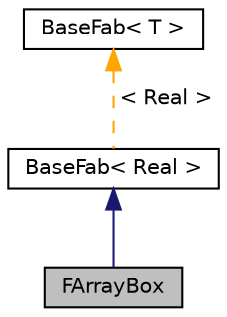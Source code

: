 digraph "FArrayBox"
{
  edge [fontname="Helvetica",fontsize="10",labelfontname="Helvetica",labelfontsize="10"];
  node [fontname="Helvetica",fontsize="10",shape=record];
  Node0 [label="FArrayBox",height=0.2,width=0.4,color="black", fillcolor="grey75", style="filled", fontcolor="black"];
  Node1 -> Node0 [dir="back",color="midnightblue",fontsize="10",style="solid",fontname="Helvetica"];
  Node1 [label="BaseFab\< Real \>",height=0.2,width=0.4,color="black", fillcolor="white", style="filled",URL="$classBaseFab.html"];
  Node2 -> Node1 [dir="back",color="orange",fontsize="10",style="dashed",label=" \< Real \>" ,fontname="Helvetica"];
  Node2 [label="BaseFab\< T \>",height=0.2,width=0.4,color="black", fillcolor="white", style="filled",URL="$classBaseFab.html"];
}
